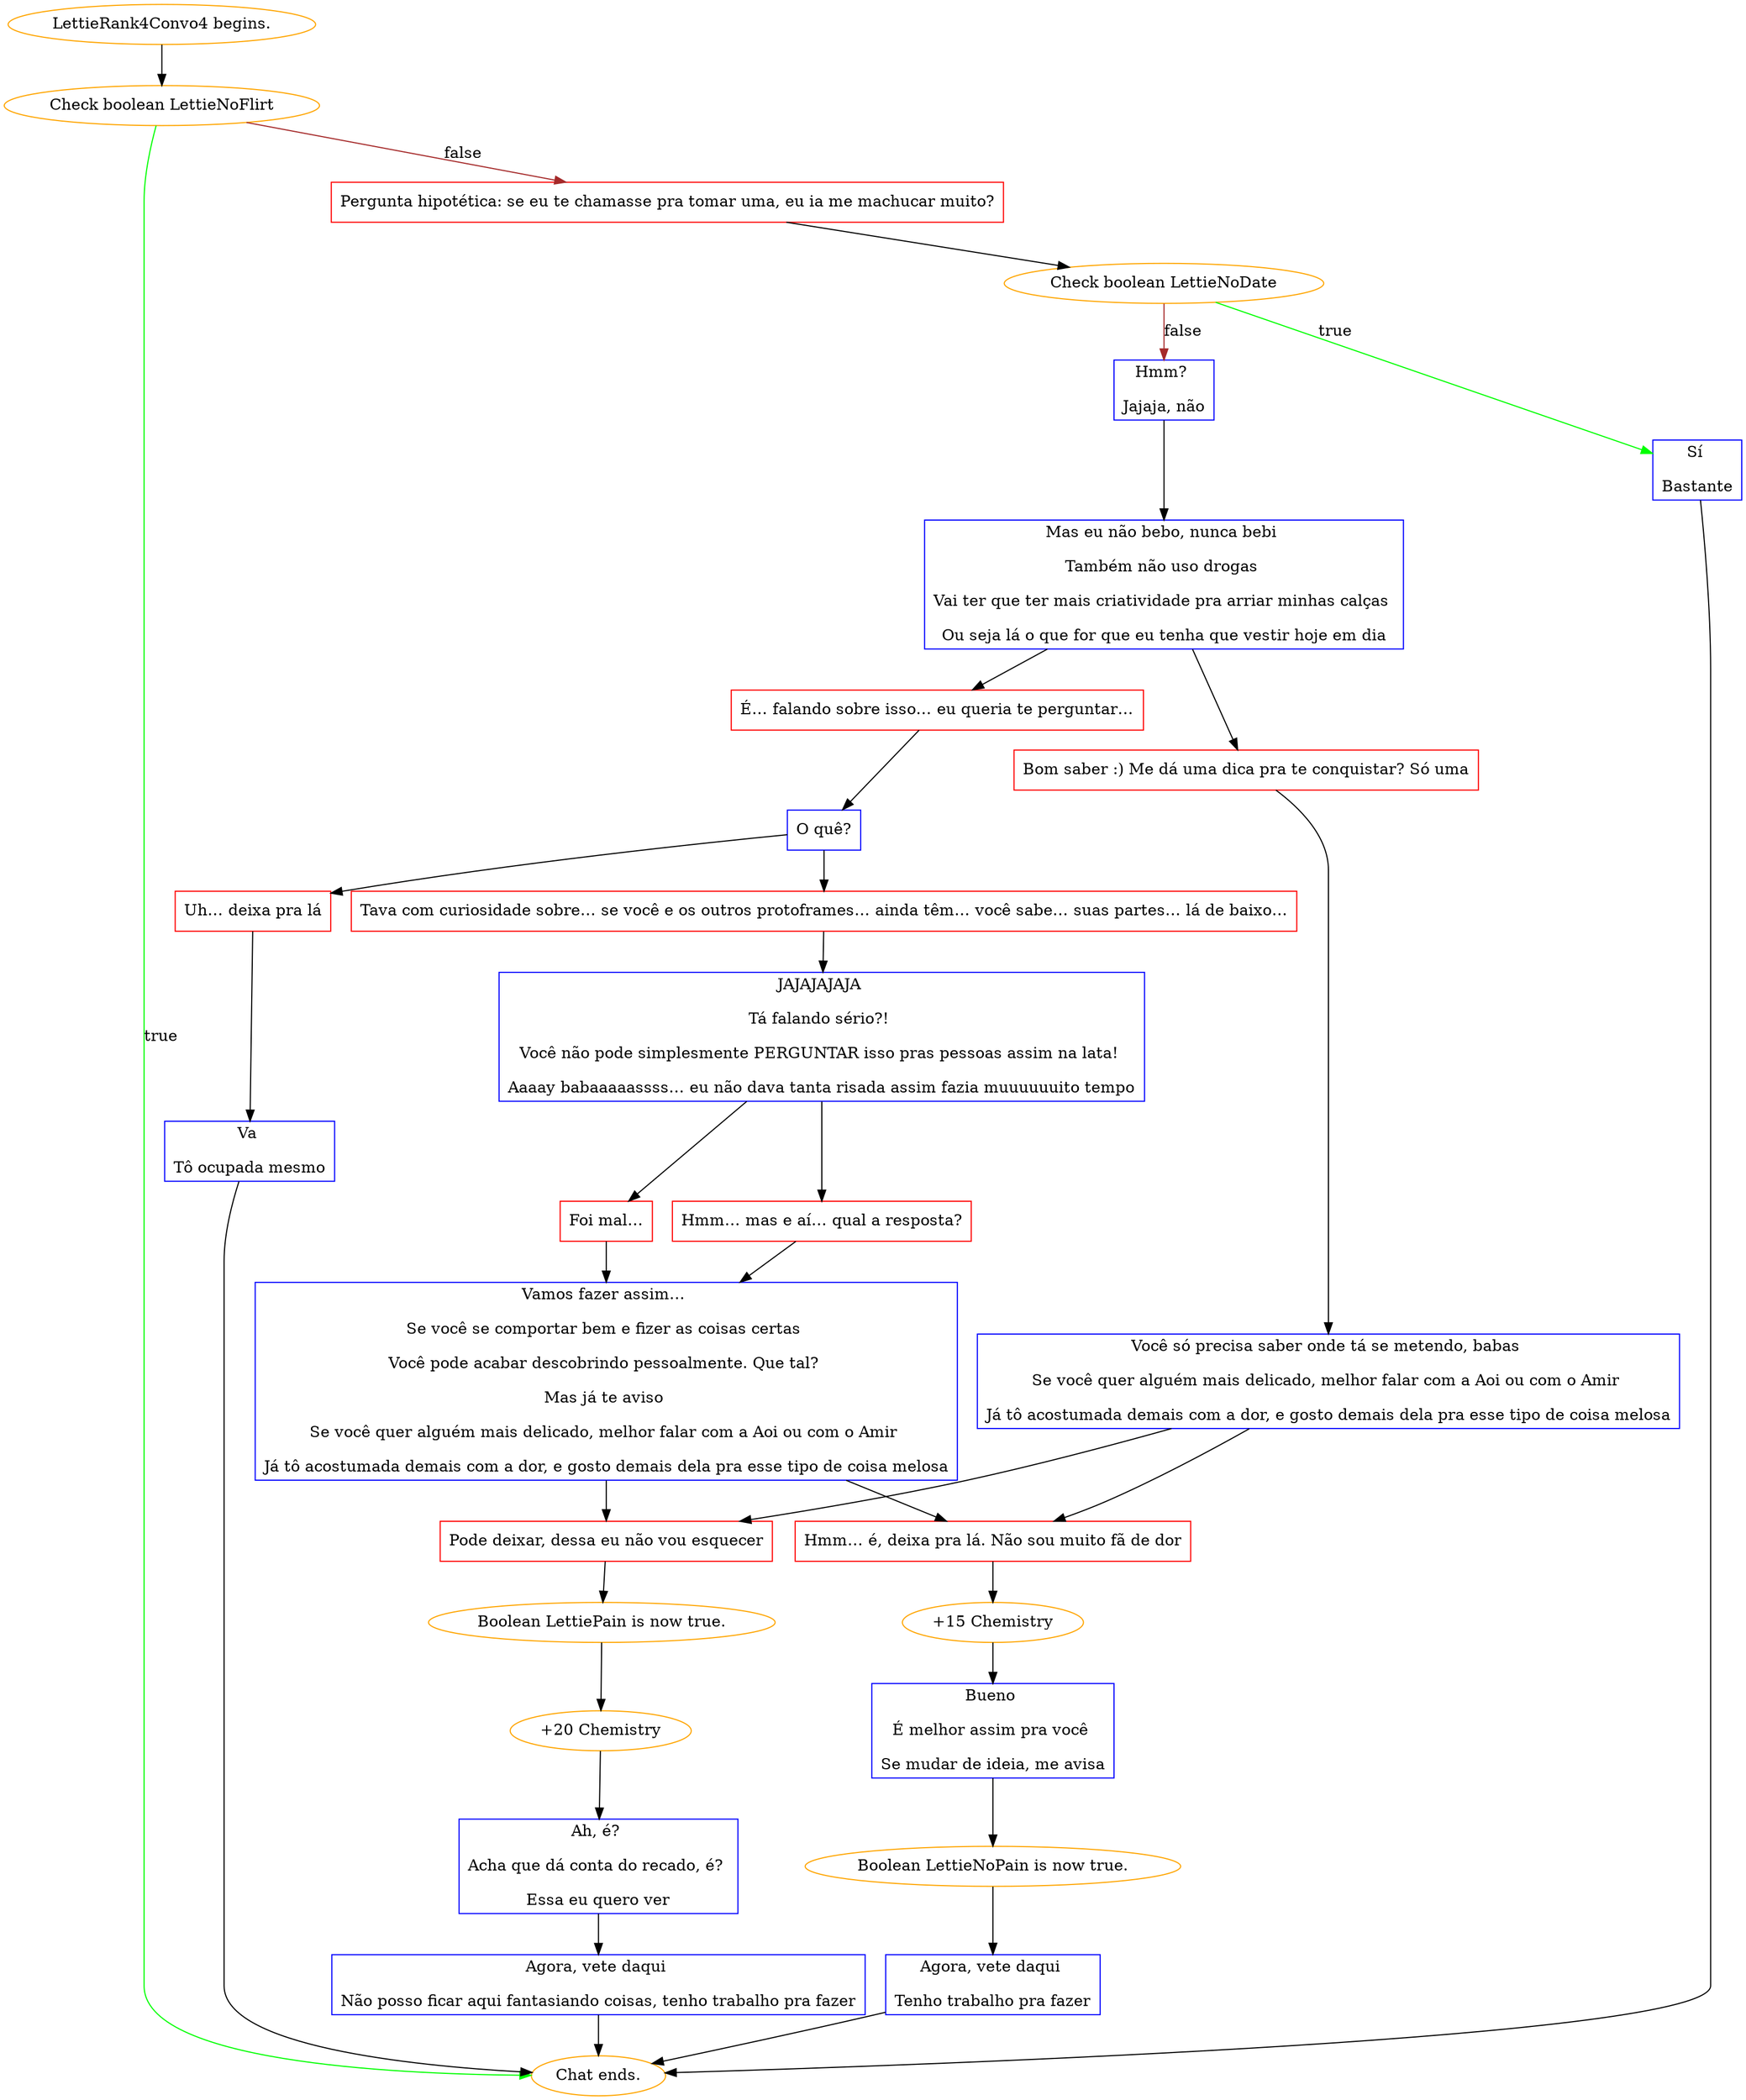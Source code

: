 digraph {
	"LettieRank4Convo4 begins." [color=orange];
		"LettieRank4Convo4 begins." -> j1158339480;
	j1158339480 [label="Check boolean LettieNoFlirt",color=orange];
		j1158339480 -> "Chat ends." [label=true,color=green];
		j1158339480 -> j2218721185 [label=false,color=brown];
	"Chat ends." [color=orange];
	j2218721185 [label="Pergunta hipotética: se eu te chamasse pra tomar uma, eu ia me machucar muito?",shape=box,color=red];
		j2218721185 -> j3741727461;
	j3741727461 [label="Check boolean LettieNoDate",color=orange];
		j3741727461 -> j1818869649 [label=true,color=green];
		j3741727461 -> j4015564764 [label=false,color=brown];
	j1818869649 [label="Sí 
Bastante",shape=box,color=blue];
		j1818869649 -> "Chat ends.";
	j4015564764 [label="Hmm? 
Jajaja, não",shape=box,color=blue];
		j4015564764 -> j4146165058;
	j4146165058 [label="Mas eu não bebo, nunca bebi 
Também não uso drogas 
Vai ter que ter mais criatividade pra arriar minhas calças 
Ou seja lá o que for que eu tenha que vestir hoje em dia",shape=box,color=blue];
		j4146165058 -> j137386594;
		j4146165058 -> j98327006;
	j137386594 [label="Bom saber :) Me dá uma dica pra te conquistar? Só uma",shape=box,color=red];
		j137386594 -> j2288025926;
	j98327006 [label="É… falando sobre isso… eu queria te perguntar…",shape=box,color=red];
		j98327006 -> j3309032402;
	j2288025926 [label="Você só precisa saber onde tá se metendo, babas 
Se você quer alguém mais delicado, melhor falar com a Aoi ou com o Amir 
Já tô acostumada demais com a dor, e gosto demais dela pra esse tipo de coisa melosa",shape=box,color=blue];
		j2288025926 -> j4111709439;
		j2288025926 -> j3077101994;
	j3309032402 [label="O quê?",shape=box,color=blue];
		j3309032402 -> j471527188;
		j3309032402 -> j2707345459;
	j4111709439 [label="Pode deixar, dessa eu não vou esquecer",shape=box,color=red];
		j4111709439 -> j1995621992;
	j3077101994 [label="Hmm… é, deixa pra lá. Não sou muito fã de dor",shape=box,color=red];
		j3077101994 -> j2665521661;
	j471527188 [label="Tava com curiosidade sobre… se você e os outros protoframes… ainda têm… você sabe… suas partes… lá de baixo…",shape=box,color=red];
		j471527188 -> j2784491915;
	j2707345459 [label="Uh… deixa pra lá",shape=box,color=red];
		j2707345459 -> j1317335007;
	j1995621992 [label="Boolean LettiePain is now true.",color=orange];
		j1995621992 -> j589568673;
	j2665521661 [label="+15 Chemistry",color=orange];
		j2665521661 -> j2012307226;
	j2784491915 [label="JAJAJAJAJA 
Tá falando sério?! 
Você não pode simplesmente PERGUNTAR isso pras pessoas assim na lata! 
Aaaay babaaaaassss… eu não dava tanta risada assim fazia muuuuuuito tempo",shape=box,color=blue];
		j2784491915 -> j1571518718;
		j2784491915 -> j3256338894;
	j1317335007 [label="Va 
Tô ocupada mesmo",shape=box,color=blue];
		j1317335007 -> "Chat ends.";
	j589568673 [label="+20 Chemistry",color=orange];
		j589568673 -> j281168807;
	j2012307226 [label="Bueno 
É melhor assim pra você 
Se mudar de ideia, me avisa",shape=box,color=blue];
		j2012307226 -> j2905955790;
	j1571518718 [label="Foi mal…",shape=box,color=red];
		j1571518718 -> j3131577895;
	j3256338894 [label="Hmm… mas e aí… qual a resposta?",shape=box,color=red];
		j3256338894 -> j3131577895;
	j281168807 [label="Ah, é? 
Acha que dá conta do recado, é? 
Essa eu quero ver",shape=box,color=blue];
		j281168807 -> j1653998238;
	j2905955790 [label="Boolean LettieNoPain is now true.",color=orange];
		j2905955790 -> j1938894098;
	j3131577895 [label="Vamos fazer assim… 
Se você se comportar bem e fizer as coisas certas 
Você pode acabar descobrindo pessoalmente. Que tal? 
Mas já te aviso 
Se você quer alguém mais delicado, melhor falar com a Aoi ou com o Amir 
Já tô acostumada demais com a dor, e gosto demais dela pra esse tipo de coisa melosa",shape=box,color=blue];
		j3131577895 -> j4111709439;
		j3131577895 -> j3077101994;
	j1653998238 [label="Agora, vete daqui 
Não posso ficar aqui fantasiando coisas, tenho trabalho pra fazer",shape=box,color=blue];
		j1653998238 -> "Chat ends.";
	j1938894098 [label="Agora, vete daqui 
Tenho trabalho pra fazer",shape=box,color=blue];
		j1938894098 -> "Chat ends.";
}
